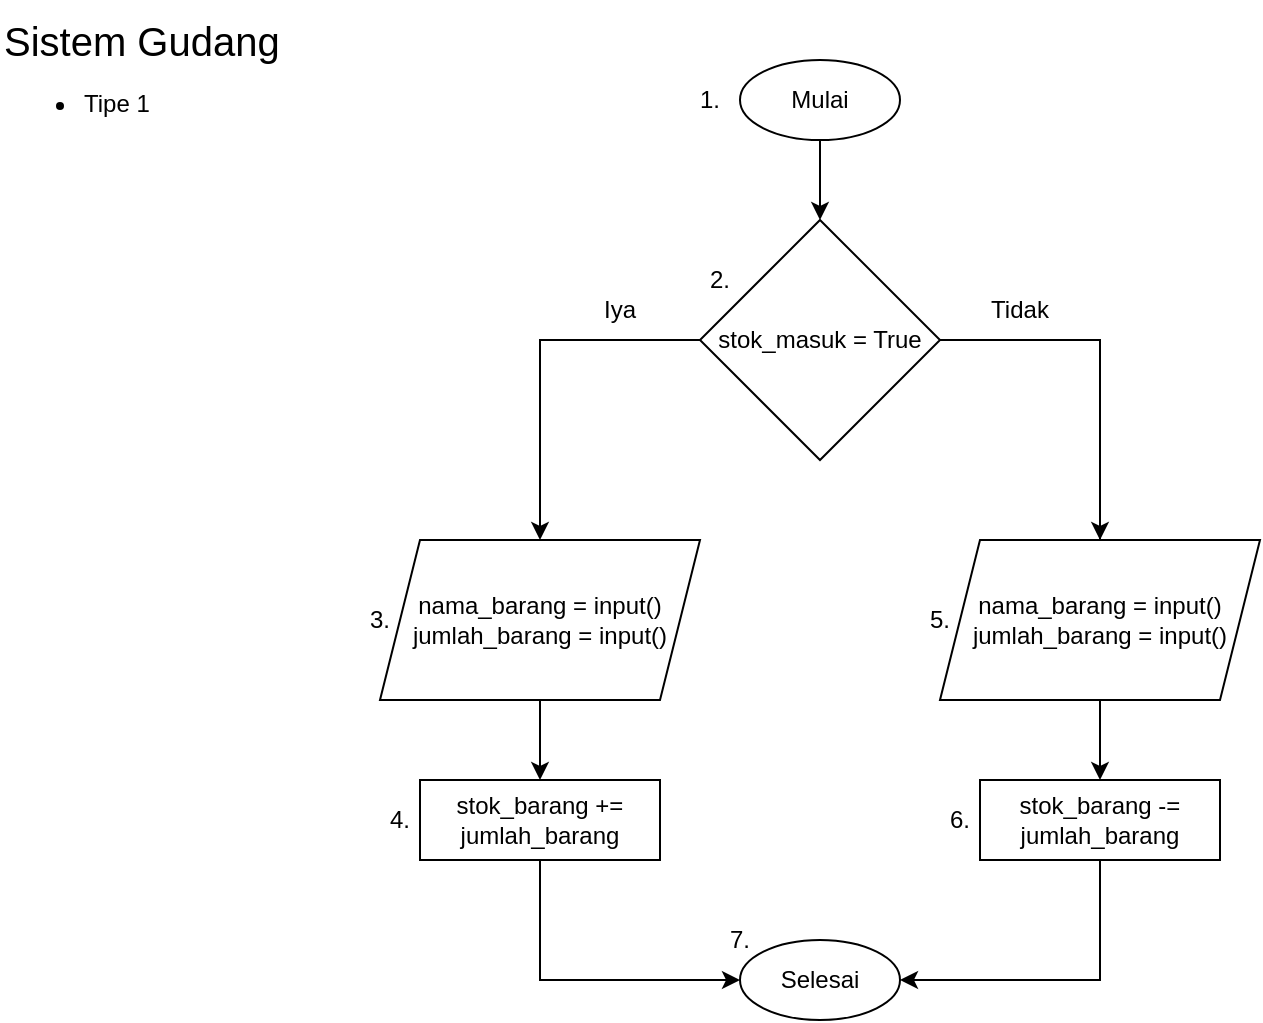 <mxfile version="22.1.5" type="github" pages="3">
  <diagram name="Type-1" id="IM26dzPS9-Etfgp929xB">
    <mxGraphModel dx="691" dy="426" grid="1" gridSize="10" guides="1" tooltips="1" connect="1" arrows="1" fold="1" page="1" pageScale="1" pageWidth="827" pageHeight="1169" math="0" shadow="0">
      <root>
        <mxCell id="0" />
        <mxCell id="1" parent="0" />
        <mxCell id="nmWtGcEIQ6C9wZS76hFE-2" value="&lt;font style=&quot;&quot;&gt;&lt;span style=&quot;font-size: 20px;&quot;&gt;Sistem Gudang&lt;/span&gt;&lt;br&gt;&lt;ul style=&quot;&quot;&gt;&lt;li style=&quot;&quot;&gt;&lt;font style=&quot;font-size: 12px;&quot;&gt;Tipe 1&lt;/font&gt;&lt;/li&gt;&lt;/ul&gt;&lt;/font&gt;" style="text;html=1;strokeColor=none;fillColor=none;align=left;verticalAlign=middle;whiteSpace=wrap;rounded=0;labelBackgroundColor=none;" vertex="1" parent="1">
          <mxGeometry x="10" y="10" width="200" height="80" as="geometry" />
        </mxCell>
        <mxCell id="nmWtGcEIQ6C9wZS76hFE-4" style="edgeStyle=orthogonalEdgeStyle;rounded=0;orthogonalLoop=1;jettySize=auto;html=1;" edge="1" parent="1" source="nmWtGcEIQ6C9wZS76hFE-3">
          <mxGeometry relative="1" as="geometry">
            <mxPoint x="420" y="120" as="targetPoint" />
          </mxGeometry>
        </mxCell>
        <mxCell id="nmWtGcEIQ6C9wZS76hFE-3" value="Mulai" style="ellipse;whiteSpace=wrap;html=1;" vertex="1" parent="1">
          <mxGeometry x="380" y="40" width="80" height="40" as="geometry" />
        </mxCell>
        <mxCell id="nmWtGcEIQ6C9wZS76hFE-7" style="edgeStyle=orthogonalEdgeStyle;rounded=0;orthogonalLoop=1;jettySize=auto;html=1;entryX=0.5;entryY=0;entryDx=0;entryDy=0;" edge="1" parent="1" source="nmWtGcEIQ6C9wZS76hFE-6" target="nmWtGcEIQ6C9wZS76hFE-12">
          <mxGeometry relative="1" as="geometry">
            <mxPoint x="280" y="360" as="targetPoint" />
            <Array as="points">
              <mxPoint x="280" y="180" />
            </Array>
          </mxGeometry>
        </mxCell>
        <mxCell id="nmWtGcEIQ6C9wZS76hFE-9" style="edgeStyle=orthogonalEdgeStyle;rounded=0;orthogonalLoop=1;jettySize=auto;html=1;" edge="1" parent="1" source="nmWtGcEIQ6C9wZS76hFE-13">
          <mxGeometry relative="1" as="geometry">
            <mxPoint x="560" y="360" as="targetPoint" />
            <Array as="points">
              <mxPoint x="560" y="180" />
            </Array>
          </mxGeometry>
        </mxCell>
        <mxCell id="nmWtGcEIQ6C9wZS76hFE-6" value="stok_masuk = True" style="rhombus;whiteSpace=wrap;html=1;" vertex="1" parent="1">
          <mxGeometry x="360" y="120" width="120" height="120" as="geometry" />
        </mxCell>
        <mxCell id="nmWtGcEIQ6C9wZS76hFE-10" value="Iya" style="text;html=1;strokeColor=none;fillColor=none;align=center;verticalAlign=middle;whiteSpace=wrap;rounded=0;" vertex="1" parent="1">
          <mxGeometry x="290" y="150" width="60" height="30" as="geometry" />
        </mxCell>
        <mxCell id="nmWtGcEIQ6C9wZS76hFE-11" value="Tidak" style="text;html=1;strokeColor=none;fillColor=none;align=center;verticalAlign=middle;whiteSpace=wrap;rounded=0;" vertex="1" parent="1">
          <mxGeometry x="490" y="150" width="60" height="30" as="geometry" />
        </mxCell>
        <mxCell id="nmWtGcEIQ6C9wZS76hFE-15" style="edgeStyle=orthogonalEdgeStyle;rounded=0;orthogonalLoop=1;jettySize=auto;html=1;" edge="1" parent="1" source="nmWtGcEIQ6C9wZS76hFE-12">
          <mxGeometry relative="1" as="geometry">
            <mxPoint x="280" y="400" as="targetPoint" />
          </mxGeometry>
        </mxCell>
        <mxCell id="nmWtGcEIQ6C9wZS76hFE-12" value="nama_barang = input()&lt;br&gt;jumlah_barang = input()" style="shape=parallelogram;perimeter=parallelogramPerimeter;whiteSpace=wrap;html=1;fixedSize=1;" vertex="1" parent="1">
          <mxGeometry x="200" y="280" width="160" height="80" as="geometry" />
        </mxCell>
        <mxCell id="nmWtGcEIQ6C9wZS76hFE-14" style="edgeStyle=orthogonalEdgeStyle;rounded=0;orthogonalLoop=1;jettySize=auto;html=1;" edge="1" parent="1" source="nmWtGcEIQ6C9wZS76hFE-13">
          <mxGeometry relative="1" as="geometry">
            <mxPoint x="560" y="400" as="targetPoint" />
          </mxGeometry>
        </mxCell>
        <mxCell id="nmWtGcEIQ6C9wZS76hFE-16" value="" style="edgeStyle=orthogonalEdgeStyle;rounded=0;orthogonalLoop=1;jettySize=auto;html=1;" edge="1" parent="1" source="nmWtGcEIQ6C9wZS76hFE-6" target="nmWtGcEIQ6C9wZS76hFE-13">
          <mxGeometry relative="1" as="geometry">
            <mxPoint x="560" y="360" as="targetPoint" />
            <mxPoint x="480" y="180" as="sourcePoint" />
            <Array as="points">
              <mxPoint x="560" y="180" />
            </Array>
          </mxGeometry>
        </mxCell>
        <mxCell id="nmWtGcEIQ6C9wZS76hFE-13" value="nama_barang = input()&lt;br&gt;jumlah_barang = input()" style="shape=parallelogram;perimeter=parallelogramPerimeter;whiteSpace=wrap;html=1;fixedSize=1;" vertex="1" parent="1">
          <mxGeometry x="480" y="280" width="160" height="80" as="geometry" />
        </mxCell>
        <mxCell id="nmWtGcEIQ6C9wZS76hFE-21" style="edgeStyle=orthogonalEdgeStyle;rounded=0;orthogonalLoop=1;jettySize=auto;html=1;entryX=0;entryY=0.5;entryDx=0;entryDy=0;" edge="1" parent="1" source="nmWtGcEIQ6C9wZS76hFE-17" target="nmWtGcEIQ6C9wZS76hFE-20">
          <mxGeometry relative="1" as="geometry">
            <mxPoint x="280" y="500" as="targetPoint" />
            <Array as="points">
              <mxPoint x="280" y="500" />
            </Array>
          </mxGeometry>
        </mxCell>
        <mxCell id="nmWtGcEIQ6C9wZS76hFE-17" value="stok_barang += jumlah_barang" style="rounded=0;whiteSpace=wrap;html=1;" vertex="1" parent="1">
          <mxGeometry x="220" y="400" width="120" height="40" as="geometry" />
        </mxCell>
        <mxCell id="nmWtGcEIQ6C9wZS76hFE-22" style="edgeStyle=orthogonalEdgeStyle;rounded=0;orthogonalLoop=1;jettySize=auto;html=1;entryX=1;entryY=0.5;entryDx=0;entryDy=0;" edge="1" parent="1" source="nmWtGcEIQ6C9wZS76hFE-18" target="nmWtGcEIQ6C9wZS76hFE-20">
          <mxGeometry relative="1" as="geometry">
            <mxPoint x="560" y="500" as="targetPoint" />
            <Array as="points">
              <mxPoint x="560" y="500" />
            </Array>
          </mxGeometry>
        </mxCell>
        <mxCell id="nmWtGcEIQ6C9wZS76hFE-18" value="stok_barang -= jumlah_barang" style="rounded=0;whiteSpace=wrap;html=1;" vertex="1" parent="1">
          <mxGeometry x="500" y="400" width="120" height="40" as="geometry" />
        </mxCell>
        <mxCell id="nmWtGcEIQ6C9wZS76hFE-20" value="Selesai" style="ellipse;whiteSpace=wrap;html=1;" vertex="1" parent="1">
          <mxGeometry x="380" y="480" width="80" height="40" as="geometry" />
        </mxCell>
        <mxCell id="nmWtGcEIQ6C9wZS76hFE-23" value="1." style="text;html=1;strokeColor=none;fillColor=none;align=center;verticalAlign=middle;whiteSpace=wrap;rounded=0;" vertex="1" parent="1">
          <mxGeometry x="350" y="47.5" width="30" height="25" as="geometry" />
        </mxCell>
        <mxCell id="nmWtGcEIQ6C9wZS76hFE-24" value="2." style="text;html=1;strokeColor=none;fillColor=none;align=center;verticalAlign=middle;whiteSpace=wrap;rounded=0;" vertex="1" parent="1">
          <mxGeometry x="360" y="140" width="20" height="20" as="geometry" />
        </mxCell>
        <mxCell id="nmWtGcEIQ6C9wZS76hFE-25" value="3." style="text;html=1;strokeColor=none;fillColor=none;align=center;verticalAlign=middle;whiteSpace=wrap;rounded=0;" vertex="1" parent="1">
          <mxGeometry x="190" y="310" width="20" height="20" as="geometry" />
        </mxCell>
        <mxCell id="nmWtGcEIQ6C9wZS76hFE-26" value="4." style="text;html=1;strokeColor=none;fillColor=none;align=center;verticalAlign=middle;whiteSpace=wrap;rounded=0;" vertex="1" parent="1">
          <mxGeometry x="200" y="410" width="20" height="20" as="geometry" />
        </mxCell>
        <mxCell id="nmWtGcEIQ6C9wZS76hFE-27" value="5." style="text;html=1;strokeColor=none;fillColor=none;align=center;verticalAlign=middle;whiteSpace=wrap;rounded=0;" vertex="1" parent="1">
          <mxGeometry x="470" y="310" width="20" height="20" as="geometry" />
        </mxCell>
        <mxCell id="nmWtGcEIQ6C9wZS76hFE-28" value="6." style="text;html=1;strokeColor=none;fillColor=none;align=center;verticalAlign=middle;whiteSpace=wrap;rounded=0;" vertex="1" parent="1">
          <mxGeometry x="480" y="410" width="20" height="20" as="geometry" />
        </mxCell>
        <mxCell id="nmWtGcEIQ6C9wZS76hFE-29" value="7." style="text;html=1;strokeColor=none;fillColor=none;align=center;verticalAlign=middle;whiteSpace=wrap;rounded=0;" vertex="1" parent="1">
          <mxGeometry x="370" y="470" width="20" height="20" as="geometry" />
        </mxCell>
      </root>
    </mxGraphModel>
  </diagram>
  <diagram id="RmR4zs6EuVxOryPy9SoA" name="Type-2">
    <mxGraphModel dx="835" dy="514" grid="1" gridSize="10" guides="1" tooltips="1" connect="1" arrows="1" fold="1" page="1" pageScale="1" pageWidth="827" pageHeight="1169" math="0" shadow="0">
      <root>
        <mxCell id="0" />
        <mxCell id="1" parent="0" />
        <mxCell id="CxuDr6mB8D2wv3IQ6btQ-1" value="&lt;font style=&quot;&quot;&gt;&lt;span style=&quot;font-size: 20px;&quot;&gt;Sistem Gudang&lt;/span&gt;&lt;br&gt;&lt;ul style=&quot;&quot;&gt;&lt;li style=&quot;&quot;&gt;&lt;font style=&quot;font-size: 12px;&quot;&gt;Tipe 2&lt;/font&gt;&lt;/li&gt;&lt;/ul&gt;&lt;/font&gt;" style="text;html=1;strokeColor=none;fillColor=none;align=left;verticalAlign=middle;whiteSpace=wrap;rounded=0;labelBackgroundColor=none;" vertex="1" parent="1">
          <mxGeometry x="10" y="10" width="200" height="80" as="geometry" />
        </mxCell>
        <mxCell id="CxuDr6mB8D2wv3IQ6btQ-3" style="edgeStyle=orthogonalEdgeStyle;rounded=0;orthogonalLoop=1;jettySize=auto;html=1;" edge="1" parent="1" source="CxuDr6mB8D2wv3IQ6btQ-2">
          <mxGeometry relative="1" as="geometry">
            <mxPoint x="420" y="120" as="targetPoint" />
          </mxGeometry>
        </mxCell>
        <mxCell id="CxuDr6mB8D2wv3IQ6btQ-2" value="Mulai" style="ellipse;whiteSpace=wrap;html=1;" vertex="1" parent="1">
          <mxGeometry x="380" y="40" width="80" height="40" as="geometry" />
        </mxCell>
        <mxCell id="CxuDr6mB8D2wv3IQ6btQ-6" style="edgeStyle=orthogonalEdgeStyle;rounded=0;orthogonalLoop=1;jettySize=auto;html=1;exitX=0;exitY=0.5;exitDx=0;exitDy=0;" edge="1" parent="1" source="CxuDr6mB8D2wv3IQ6btQ-5">
          <mxGeometry relative="1" as="geometry">
            <mxPoint x="280" y="320" as="targetPoint" />
            <mxPoint x="378" y="282" as="sourcePoint" />
            <Array as="points">
              <mxPoint x="280" y="260" />
            </Array>
          </mxGeometry>
        </mxCell>
        <mxCell id="CxuDr6mB8D2wv3IQ6btQ-7" style="edgeStyle=orthogonalEdgeStyle;rounded=0;orthogonalLoop=1;jettySize=auto;html=1;exitX=1;exitY=0.5;exitDx=0;exitDy=0;" edge="1" parent="1" source="CxuDr6mB8D2wv3IQ6btQ-5">
          <mxGeometry relative="1" as="geometry">
            <mxPoint x="560" y="320" as="targetPoint" />
            <mxPoint x="480" y="282" as="sourcePoint" />
            <Array as="points">
              <mxPoint x="560" y="260" />
            </Array>
          </mxGeometry>
        </mxCell>
        <mxCell id="CxuDr6mB8D2wv3IQ6btQ-5" value="&lt;font style=&quot;font-size: 11px;&quot;&gt;menambah stok atau mengirim stok ?&lt;/font&gt;" style="rhombus;whiteSpace=wrap;html=1;" vertex="1" parent="1">
          <mxGeometry x="360" y="200" width="120" height="120" as="geometry" />
        </mxCell>
        <mxCell id="CxuDr6mB8D2wv3IQ6btQ-8" value="menambah" style="text;html=1;strokeColor=none;fillColor=none;align=center;verticalAlign=middle;whiteSpace=wrap;rounded=0;" vertex="1" parent="1">
          <mxGeometry x="280" y="240" width="80" height="20" as="geometry" />
        </mxCell>
        <mxCell id="CxuDr6mB8D2wv3IQ6btQ-9" value="mengirim" style="text;html=1;strokeColor=none;fillColor=none;align=center;verticalAlign=middle;whiteSpace=wrap;rounded=0;" vertex="1" parent="1">
          <mxGeometry x="480" y="240" width="80" height="20" as="geometry" />
        </mxCell>
        <mxCell id="CxuDr6mB8D2wv3IQ6btQ-13" style="edgeStyle=orthogonalEdgeStyle;rounded=0;orthogonalLoop=1;jettySize=auto;html=1;entryX=0.5;entryY=0;entryDx=0;entryDy=0;" edge="1" parent="1" source="CxuDr6mB8D2wv3IQ6btQ-11" target="CxuDr6mB8D2wv3IQ6btQ-5">
          <mxGeometry relative="1" as="geometry" />
        </mxCell>
        <mxCell id="CxuDr6mB8D2wv3IQ6btQ-11" value="nama barang dan&lt;br&gt;jumlah barang" style="shape=parallelogram;perimeter=parallelogramPerimeter;whiteSpace=wrap;html=1;fixedSize=1;" vertex="1" parent="1">
          <mxGeometry x="360" y="120" width="120" height="40" as="geometry" />
        </mxCell>
        <mxCell id="CxuDr6mB8D2wv3IQ6btQ-20" style="edgeStyle=orthogonalEdgeStyle;rounded=0;orthogonalLoop=1;jettySize=auto;html=1;" edge="1" parent="1" source="CxuDr6mB8D2wv3IQ6btQ-14">
          <mxGeometry relative="1" as="geometry">
            <mxPoint x="280" y="440" as="targetPoint" />
          </mxGeometry>
        </mxCell>
        <mxCell id="CxuDr6mB8D2wv3IQ6btQ-14" value="tambah jumlah stok dalam gudang" style="rounded=0;whiteSpace=wrap;html=1;" vertex="1" parent="1">
          <mxGeometry x="200" y="320" width="160" height="80" as="geometry" />
        </mxCell>
        <mxCell id="CxuDr6mB8D2wv3IQ6btQ-16" style="edgeStyle=orthogonalEdgeStyle;rounded=0;orthogonalLoop=1;jettySize=auto;html=1;" edge="1" parent="1" source="CxuDr6mB8D2wv3IQ6btQ-15">
          <mxGeometry relative="1" as="geometry">
            <mxPoint x="560.0" y="440" as="targetPoint" />
          </mxGeometry>
        </mxCell>
        <mxCell id="CxuDr6mB8D2wv3IQ6btQ-15" value="kurangi jumlah stok dalam gudang" style="rounded=0;whiteSpace=wrap;html=1;" vertex="1" parent="1">
          <mxGeometry x="480" y="320" width="160" height="80" as="geometry" />
        </mxCell>
        <mxCell id="CxuDr6mB8D2wv3IQ6btQ-18" value="kirim barang" style="rounded=0;whiteSpace=wrap;html=1;" vertex="1" parent="1">
          <mxGeometry x="520" y="440" width="80" height="40" as="geometry" />
        </mxCell>
        <mxCell id="CxuDr6mB8D2wv3IQ6btQ-23" style="edgeStyle=orthogonalEdgeStyle;rounded=0;orthogonalLoop=1;jettySize=auto;html=1;" edge="1" parent="1" source="CxuDr6mB8D2wv3IQ6btQ-22">
          <mxGeometry relative="1" as="geometry">
            <mxPoint x="280" y="520" as="targetPoint" />
          </mxGeometry>
        </mxCell>
        <mxCell id="CxuDr6mB8D2wv3IQ6btQ-22" value="laporan" style="rounded=0;whiteSpace=wrap;html=1;" vertex="1" parent="1">
          <mxGeometry x="240" y="440" width="80" height="40" as="geometry" />
        </mxCell>
        <mxCell id="CxuDr6mB8D2wv3IQ6btQ-25" value="Selesai" style="ellipse;whiteSpace=wrap;html=1;" vertex="1" parent="1">
          <mxGeometry x="240" y="520" width="80" height="40" as="geometry" />
        </mxCell>
        <mxCell id="CxuDr6mB8D2wv3IQ6btQ-27" value="1." style="text;html=1;strokeColor=none;fillColor=none;align=center;verticalAlign=middle;whiteSpace=wrap;rounded=0;" vertex="1" parent="1">
          <mxGeometry x="360" y="50" width="20" height="20" as="geometry" />
        </mxCell>
        <mxCell id="CxuDr6mB8D2wv3IQ6btQ-28" value="2." style="text;html=1;strokeColor=none;fillColor=none;align=center;verticalAlign=middle;whiteSpace=wrap;rounded=0;" vertex="1" parent="1">
          <mxGeometry x="350" y="130" width="20" height="20" as="geometry" />
        </mxCell>
        <mxCell id="CxuDr6mB8D2wv3IQ6btQ-29" value="3." style="text;html=1;strokeColor=none;fillColor=none;align=center;verticalAlign=middle;whiteSpace=wrap;rounded=0;" vertex="1" parent="1">
          <mxGeometry x="360" y="220" width="20" height="20" as="geometry" />
        </mxCell>
        <mxCell id="CxuDr6mB8D2wv3IQ6btQ-30" value="4." style="text;html=1;strokeColor=none;fillColor=none;align=center;verticalAlign=middle;whiteSpace=wrap;rounded=0;" vertex="1" parent="1">
          <mxGeometry x="180" y="350" width="20" height="20" as="geometry" />
        </mxCell>
        <mxCell id="CxuDr6mB8D2wv3IQ6btQ-31" value="5." style="text;html=1;strokeColor=none;fillColor=none;align=center;verticalAlign=middle;whiteSpace=wrap;rounded=0;" vertex="1" parent="1">
          <mxGeometry x="460" y="350" width="20" height="20" as="geometry" />
        </mxCell>
        <mxCell id="CxuDr6mB8D2wv3IQ6btQ-32" style="edgeStyle=orthogonalEdgeStyle;rounded=0;orthogonalLoop=1;jettySize=auto;html=1;entryX=1;entryY=0.5;entryDx=0;entryDy=0;" edge="1" parent="1" source="CxuDr6mB8D2wv3IQ6btQ-18" target="CxuDr6mB8D2wv3IQ6btQ-22">
          <mxGeometry relative="1" as="geometry" />
        </mxCell>
        <mxCell id="CxuDr6mB8D2wv3IQ6btQ-33" value="6." style="text;html=1;strokeColor=none;fillColor=none;align=center;verticalAlign=middle;whiteSpace=wrap;rounded=0;" vertex="1" parent="1">
          <mxGeometry x="500" y="440" width="20" height="20" as="geometry" />
        </mxCell>
        <mxCell id="CxuDr6mB8D2wv3IQ6btQ-34" value="7." style="text;html=1;strokeColor=none;fillColor=none;align=center;verticalAlign=middle;whiteSpace=wrap;rounded=0;" vertex="1" parent="1">
          <mxGeometry x="220" y="450" width="20" height="20" as="geometry" />
        </mxCell>
        <mxCell id="CxuDr6mB8D2wv3IQ6btQ-35" value="8." style="text;html=1;strokeColor=none;fillColor=none;align=center;verticalAlign=middle;whiteSpace=wrap;rounded=0;" vertex="1" parent="1">
          <mxGeometry x="220" y="530" width="20" height="20" as="geometry" />
        </mxCell>
      </root>
    </mxGraphModel>
  </diagram>
  <diagram id="-BzVlv0JWiXZ6O0_SxtR" name="Type-3">
    <mxGraphModel dx="835" dy="474" grid="1" gridSize="10" guides="1" tooltips="1" connect="1" arrows="1" fold="1" page="1" pageScale="1" pageWidth="827" pageHeight="1169" math="0" shadow="0">
      <root>
        <mxCell id="0" />
        <mxCell id="1" parent="0" />
        <mxCell id="AAl-zmBj35MIfgAhmNsM-1" value="&lt;font style=&quot;&quot;&gt;&lt;span style=&quot;font-size: 20px;&quot;&gt;Sistem Gudang&lt;/span&gt;&lt;br&gt;&lt;ul style=&quot;&quot;&gt;&lt;li style=&quot;&quot;&gt;&lt;font style=&quot;font-size: 12px;&quot;&gt;Tipe 3&lt;/font&gt;&lt;/li&gt;&lt;/ul&gt;&lt;/font&gt;" style="text;html=1;strokeColor=none;fillColor=none;align=left;verticalAlign=middle;whiteSpace=wrap;rounded=0;labelBackgroundColor=none;" parent="1" vertex="1">
          <mxGeometry x="10" y="10" width="200" height="80" as="geometry" />
        </mxCell>
        <mxCell id="AAl-zmBj35MIfgAhmNsM-5" value="Alfamart" style="swimlane;whiteSpace=wrap;html=1;startSize=20;" parent="1" vertex="1">
          <mxGeometry x="180" y="120" width="160" height="480" as="geometry" />
        </mxCell>
        <mxCell id="L0FuZgiPVc8jMgDKm_MM-1" value="Mulai" style="ellipse;whiteSpace=wrap;html=1;" vertex="1" parent="AAl-zmBj35MIfgAhmNsM-5">
          <mxGeometry x="40" y="40" width="80" height="40" as="geometry" />
        </mxCell>
        <mxCell id="L0FuZgiPVc8jMgDKm_MM-2" value="" style="endArrow=classic;html=1;exitX=0.5;exitY=1;exitDx=0;exitDy=0;fillColor=#0050ef;strokeColor=#001DBC;rounded=0;entryX=0.5;entryY=0;entryDx=0;entryDy=0;" edge="1" parent="AAl-zmBj35MIfgAhmNsM-5" source="L0FuZgiPVc8jMgDKm_MM-1" target="L0FuZgiPVc8jMgDKm_MM-3">
          <mxGeometry width="50" height="50" relative="1" as="geometry">
            <mxPoint x="50" y="170" as="sourcePoint" />
            <mxPoint x="80" y="120" as="targetPoint" />
          </mxGeometry>
        </mxCell>
        <mxCell id="L0FuZgiPVc8jMgDKm_MM-3" value="Permintaan Stok" style="rounded=0;whiteSpace=wrap;html=1;" vertex="1" parent="AAl-zmBj35MIfgAhmNsM-5">
          <mxGeometry x="40" y="120" width="80" height="40" as="geometry" />
        </mxCell>
        <mxCell id="L0FuZgiPVc8jMgDKm_MM-21" value="Laporan Pengantaran" style="rounded=0;whiteSpace=wrap;html=1;" vertex="1" parent="AAl-zmBj35MIfgAhmNsM-5">
          <mxGeometry x="40" y="200" width="80" height="40" as="geometry" />
        </mxCell>
        <mxCell id="L0FuZgiPVc8jMgDKm_MM-34" value="Menerima Barang" style="rounded=0;whiteSpace=wrap;html=1;" vertex="1" parent="AAl-zmBj35MIfgAhmNsM-5">
          <mxGeometry x="40" y="280" width="80" height="40" as="geometry" />
        </mxCell>
        <mxCell id="L0FuZgiPVc8jMgDKm_MM-53" value="Selesai" style="ellipse;whiteSpace=wrap;html=1;" vertex="1" parent="AAl-zmBj35MIfgAhmNsM-5">
          <mxGeometry x="40" y="400" width="80" height="40" as="geometry" />
        </mxCell>
        <mxCell id="L0FuZgiPVc8jMgDKm_MM-54" value="1." style="text;html=1;strokeColor=none;fillColor=none;align=center;verticalAlign=middle;whiteSpace=wrap;rounded=0;" vertex="1" parent="AAl-zmBj35MIfgAhmNsM-5">
          <mxGeometry x="20" y="50" width="20" height="20" as="geometry" />
        </mxCell>
        <mxCell id="L0FuZgiPVc8jMgDKm_MM-55" value="2." style="text;html=1;strokeColor=none;fillColor=none;align=center;verticalAlign=middle;whiteSpace=wrap;rounded=0;" vertex="1" parent="AAl-zmBj35MIfgAhmNsM-5">
          <mxGeometry x="20" y="130" width="20" height="20" as="geometry" />
        </mxCell>
        <mxCell id="L0FuZgiPVc8jMgDKm_MM-59" value="6." style="text;html=1;strokeColor=none;fillColor=none;align=center;verticalAlign=middle;whiteSpace=wrap;rounded=0;" vertex="1" parent="AAl-zmBj35MIfgAhmNsM-5">
          <mxGeometry x="20" y="210" width="20" height="20" as="geometry" />
        </mxCell>
        <mxCell id="L0FuZgiPVc8jMgDKm_MM-62" value="8." style="text;html=1;strokeColor=none;fillColor=none;align=center;verticalAlign=middle;whiteSpace=wrap;rounded=0;" vertex="1" parent="AAl-zmBj35MIfgAhmNsM-5">
          <mxGeometry x="20" y="290" width="20" height="20" as="geometry" />
        </mxCell>
        <mxCell id="L0FuZgiPVc8jMgDKm_MM-64" value="10." style="text;html=1;strokeColor=none;fillColor=none;align=center;verticalAlign=middle;whiteSpace=wrap;rounded=0;" vertex="1" parent="AAl-zmBj35MIfgAhmNsM-5">
          <mxGeometry x="20" y="410" width="20" height="20" as="geometry" />
        </mxCell>
        <mxCell id="AAl-zmBj35MIfgAhmNsM-2" value="Gudang" style="swimlane;whiteSpace=wrap;html=1;startSize=20;" parent="1" vertex="1">
          <mxGeometry x="340" y="120" width="160" height="480" as="geometry" />
        </mxCell>
        <mxCell id="L0FuZgiPVc8jMgDKm_MM-6" value="Menerima Permintaan" style="rounded=0;whiteSpace=wrap;html=1;" vertex="1" parent="AAl-zmBj35MIfgAhmNsM-2">
          <mxGeometry x="40" y="40" width="80" height="40" as="geometry" />
        </mxCell>
        <mxCell id="L0FuZgiPVc8jMgDKm_MM-7" value="Mengambil Barang" style="rounded=0;whiteSpace=wrap;html=1;" vertex="1" parent="AAl-zmBj35MIfgAhmNsM-2">
          <mxGeometry x="40" y="120" width="80" height="40" as="geometry" />
        </mxCell>
        <mxCell id="L0FuZgiPVc8jMgDKm_MM-8" value="" style="endArrow=classic;html=1;fillColor=#0050ef;strokeColor=#001DBC;rounded=0;exitX=0.5;exitY=1;exitDx=0;exitDy=0;entryX=0.5;entryY=0;entryDx=0;entryDy=0;" edge="1" parent="AAl-zmBj35MIfgAhmNsM-2" source="L0FuZgiPVc8jMgDKm_MM-6" target="L0FuZgiPVc8jMgDKm_MM-7">
          <mxGeometry width="50" height="50" relative="1" as="geometry">
            <mxPoint x="80" y="90" as="sourcePoint" />
            <mxPoint x="80" y="110" as="targetPoint" />
          </mxGeometry>
        </mxCell>
        <mxCell id="L0FuZgiPVc8jMgDKm_MM-14" value="" style="endArrow=classic;html=1;exitX=0.5;exitY=1;exitDx=0;exitDy=0;fillColor=#0050ef;strokeColor=#001DBC;rounded=0;entryX=0.5;entryY=0;entryDx=0;entryDy=0;" edge="1" parent="AAl-zmBj35MIfgAhmNsM-2" source="L0FuZgiPVc8jMgDKm_MM-7" target="L0FuZgiPVc8jMgDKm_MM-20">
          <mxGeometry width="50" height="50" relative="1" as="geometry">
            <mxPoint x="74" y="190" as="sourcePoint" />
            <mxPoint x="80" y="190" as="targetPoint" />
          </mxGeometry>
        </mxCell>
        <mxCell id="L0FuZgiPVc8jMgDKm_MM-20" value="Cek Barang" style="rounded=0;whiteSpace=wrap;html=1;" vertex="1" parent="AAl-zmBj35MIfgAhmNsM-2">
          <mxGeometry x="40" y="200" width="80" height="40" as="geometry" />
        </mxCell>
        <mxCell id="L0FuZgiPVc8jMgDKm_MM-23" value="" style="endArrow=classic;html=1;exitX=0.5;exitY=1;exitDx=0;exitDy=0;fillColor=#0050ef;strokeColor=#001DBC;rounded=0;" edge="1" parent="AAl-zmBj35MIfgAhmNsM-2" source="L0FuZgiPVc8jMgDKm_MM-21">
          <mxGeometry width="50" height="50" relative="1" as="geometry">
            <mxPoint x="140" y="270" as="sourcePoint" />
            <mxPoint x="200" y="60" as="targetPoint" />
            <Array as="points">
              <mxPoint x="-80" y="260" />
              <mxPoint x="180" y="260" />
              <mxPoint x="180" y="60" />
            </Array>
          </mxGeometry>
        </mxCell>
        <mxCell id="L0FuZgiPVc8jMgDKm_MM-51" value="Laporan Selesai Pengantaran" style="rounded=0;whiteSpace=wrap;html=1;" vertex="1" parent="AAl-zmBj35MIfgAhmNsM-2">
          <mxGeometry x="40" y="320" width="80" height="40" as="geometry" />
        </mxCell>
        <mxCell id="L0FuZgiPVc8jMgDKm_MM-56" value="3." style="text;html=1;strokeColor=none;fillColor=none;align=center;verticalAlign=middle;whiteSpace=wrap;rounded=0;" vertex="1" parent="AAl-zmBj35MIfgAhmNsM-2">
          <mxGeometry x="20" y="40" width="20" height="20" as="geometry" />
        </mxCell>
        <mxCell id="L0FuZgiPVc8jMgDKm_MM-57" value="4." style="text;html=1;strokeColor=none;fillColor=none;align=center;verticalAlign=middle;whiteSpace=wrap;rounded=0;" vertex="1" parent="AAl-zmBj35MIfgAhmNsM-2">
          <mxGeometry x="20" y="130" width="20" height="20" as="geometry" />
        </mxCell>
        <mxCell id="L0FuZgiPVc8jMgDKm_MM-58" value="5." style="text;html=1;strokeColor=none;fillColor=none;align=center;verticalAlign=middle;whiteSpace=wrap;rounded=0;" vertex="1" parent="AAl-zmBj35MIfgAhmNsM-2">
          <mxGeometry x="20" y="200" width="20" height="20" as="geometry" />
        </mxCell>
        <mxCell id="L0FuZgiPVc8jMgDKm_MM-63" value="9." style="text;html=1;strokeColor=none;fillColor=none;align=center;verticalAlign=middle;whiteSpace=wrap;rounded=0;" vertex="1" parent="AAl-zmBj35MIfgAhmNsM-2">
          <mxGeometry x="20" y="320" width="20" height="20" as="geometry" />
        </mxCell>
        <mxCell id="AAl-zmBj35MIfgAhmNsM-4" value="Kurir Gudang" style="swimlane;whiteSpace=wrap;html=1;startSize=20;" parent="1" vertex="1">
          <mxGeometry x="500" y="120" width="160" height="480" as="geometry" />
        </mxCell>
        <mxCell id="L0FuZgiPVc8jMgDKm_MM-24" value="Dalam Perjalanan" style="rounded=0;whiteSpace=wrap;html=1;" vertex="1" parent="AAl-zmBj35MIfgAhmNsM-4">
          <mxGeometry x="40" y="40" width="80" height="40" as="geometry" />
        </mxCell>
        <mxCell id="L0FuZgiPVc8jMgDKm_MM-61" value="7." style="text;html=1;strokeColor=none;fillColor=none;align=center;verticalAlign=middle;whiteSpace=wrap;rounded=0;" vertex="1" parent="AAl-zmBj35MIfgAhmNsM-4">
          <mxGeometry x="20" y="40" width="20" height="20" as="geometry" />
        </mxCell>
        <mxCell id="L0FuZgiPVc8jMgDKm_MM-5" value="" style="endArrow=classic;html=1;fillColor=#0050ef;strokeColor=#001DBC;rounded=0;exitX=1;exitY=0.5;exitDx=0;exitDy=0;entryX=0;entryY=0.5;entryDx=0;entryDy=0;" edge="1" parent="1" source="L0FuZgiPVc8jMgDKm_MM-3" target="L0FuZgiPVc8jMgDKm_MM-6">
          <mxGeometry width="50" height="50" relative="1" as="geometry">
            <mxPoint x="310" y="260" as="sourcePoint" />
            <mxPoint x="380" y="180" as="targetPoint" />
            <Array as="points">
              <mxPoint x="360" y="260" />
              <mxPoint x="360" y="180" />
            </Array>
          </mxGeometry>
        </mxCell>
        <mxCell id="L0FuZgiPVc8jMgDKm_MM-22" value="" style="endArrow=classic;html=1;exitX=0;exitY=0.5;exitDx=0;exitDy=0;fillColor=#0050ef;strokeColor=#001DBC;rounded=0;entryX=1;entryY=0.5;entryDx=0;entryDy=0;" edge="1" parent="1" source="L0FuZgiPVc8jMgDKm_MM-20" target="L0FuZgiPVc8jMgDKm_MM-21">
          <mxGeometry width="50" height="50" relative="1" as="geometry">
            <mxPoint x="360" y="360" as="sourcePoint" />
            <mxPoint x="360" y="400" as="targetPoint" />
          </mxGeometry>
        </mxCell>
        <mxCell id="L0FuZgiPVc8jMgDKm_MM-33" value="" style="endArrow=classic;html=1;exitX=0.5;exitY=1;exitDx=0;exitDy=0;fillColor=#0050ef;strokeColor=#001DBC;rounded=0;entryX=1;entryY=0.5;entryDx=0;entryDy=0;" edge="1" parent="1" source="L0FuZgiPVc8jMgDKm_MM-24" target="L0FuZgiPVc8jMgDKm_MM-34">
          <mxGeometry width="50" height="50" relative="1" as="geometry">
            <mxPoint x="579.66" y="210" as="sourcePoint" />
            <mxPoint x="580" y="440" as="targetPoint" />
            <Array as="points">
              <mxPoint x="580" y="420" />
            </Array>
          </mxGeometry>
        </mxCell>
        <mxCell id="L0FuZgiPVc8jMgDKm_MM-42" value="" style="endArrow=classic;html=1;exitX=0.5;exitY=1;exitDx=0;exitDy=0;fillColor=#0050ef;strokeColor=#001DBC;rounded=0;entryX=0;entryY=0.5;entryDx=0;entryDy=0;" edge="1" parent="1" source="L0FuZgiPVc8jMgDKm_MM-34" target="L0FuZgiPVc8jMgDKm_MM-51">
          <mxGeometry width="50" height="50" relative="1" as="geometry">
            <mxPoint x="259.66" y="450" as="sourcePoint" />
            <mxPoint x="370" y="460" as="targetPoint" />
            <Array as="points">
              <mxPoint x="260" y="460" />
            </Array>
          </mxGeometry>
        </mxCell>
        <mxCell id="L0FuZgiPVc8jMgDKm_MM-52" value="" style="endArrow=classic;html=1;exitX=0.5;exitY=1;exitDx=0;exitDy=0;fillColor=#0050ef;strokeColor=#001DBC;rounded=0;entryX=0.5;entryY=0;entryDx=0;entryDy=0;" edge="1" parent="1" source="L0FuZgiPVc8jMgDKm_MM-51" target="L0FuZgiPVc8jMgDKm_MM-53">
          <mxGeometry width="50" height="50" relative="1" as="geometry">
            <mxPoint x="419.66" y="490" as="sourcePoint" />
            <mxPoint x="420" y="520" as="targetPoint" />
            <Array as="points">
              <mxPoint x="420" y="500" />
              <mxPoint x="260" y="500" />
            </Array>
          </mxGeometry>
        </mxCell>
      </root>
    </mxGraphModel>
  </diagram>
</mxfile>
